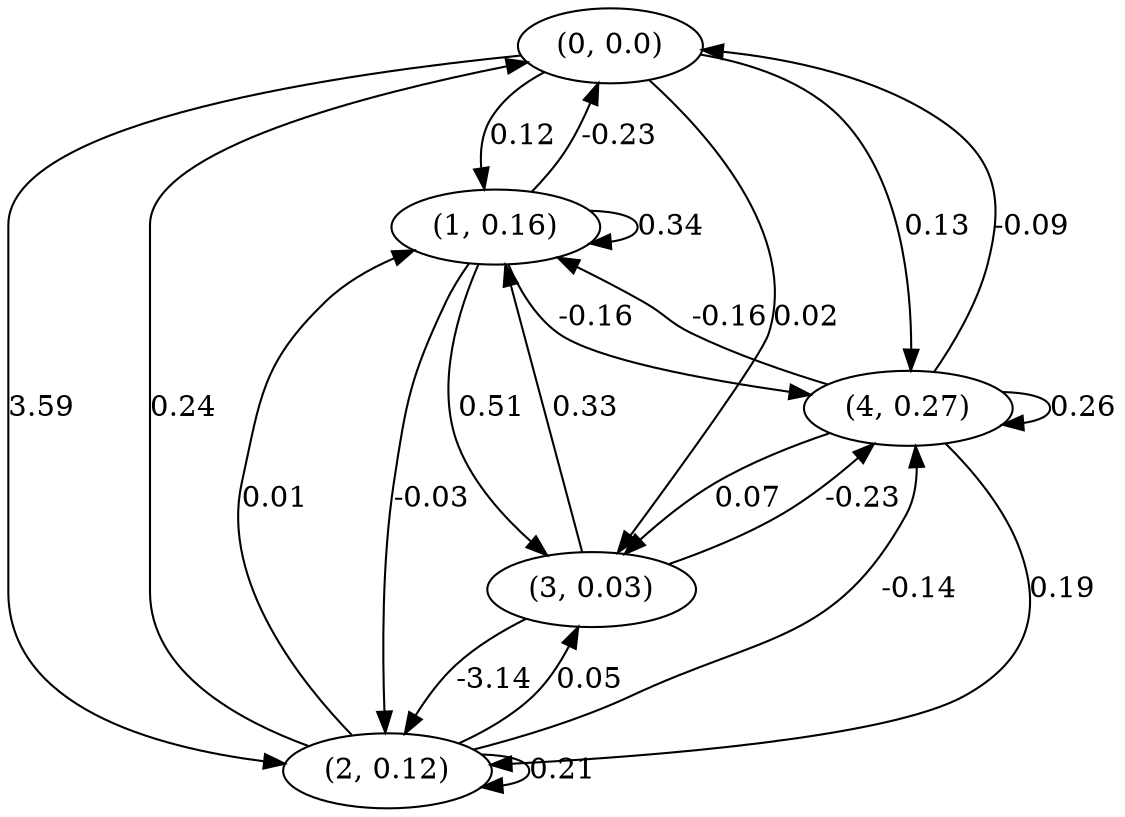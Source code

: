 digraph {
    0 [ label = "(0, 0.0)" ]
    1 [ label = "(1, 0.16)" ]
    2 [ label = "(2, 0.12)" ]
    3 [ label = "(3, 0.03)" ]
    4 [ label = "(4, 0.27)" ]
    1 -> 1 [ label = "0.34" ]
    2 -> 2 [ label = "0.21" ]
    4 -> 4 [ label = "0.26" ]
    1 -> 0 [ label = "-0.23" ]
    2 -> 0 [ label = "0.24" ]
    4 -> 0 [ label = "-0.09" ]
    0 -> 1 [ label = "0.12" ]
    2 -> 1 [ label = "0.01" ]
    3 -> 1 [ label = "0.33" ]
    4 -> 1 [ label = "-0.16" ]
    0 -> 2 [ label = "3.59" ]
    1 -> 2 [ label = "-0.03" ]
    3 -> 2 [ label = "-3.14" ]
    4 -> 2 [ label = "0.19" ]
    0 -> 3 [ label = "0.02" ]
    1 -> 3 [ label = "0.51" ]
    2 -> 3 [ label = "0.05" ]
    4 -> 3 [ label = "0.07" ]
    0 -> 4 [ label = "0.13" ]
    1 -> 4 [ label = "-0.16" ]
    2 -> 4 [ label = "-0.14" ]
    3 -> 4 [ label = "-0.23" ]
}

